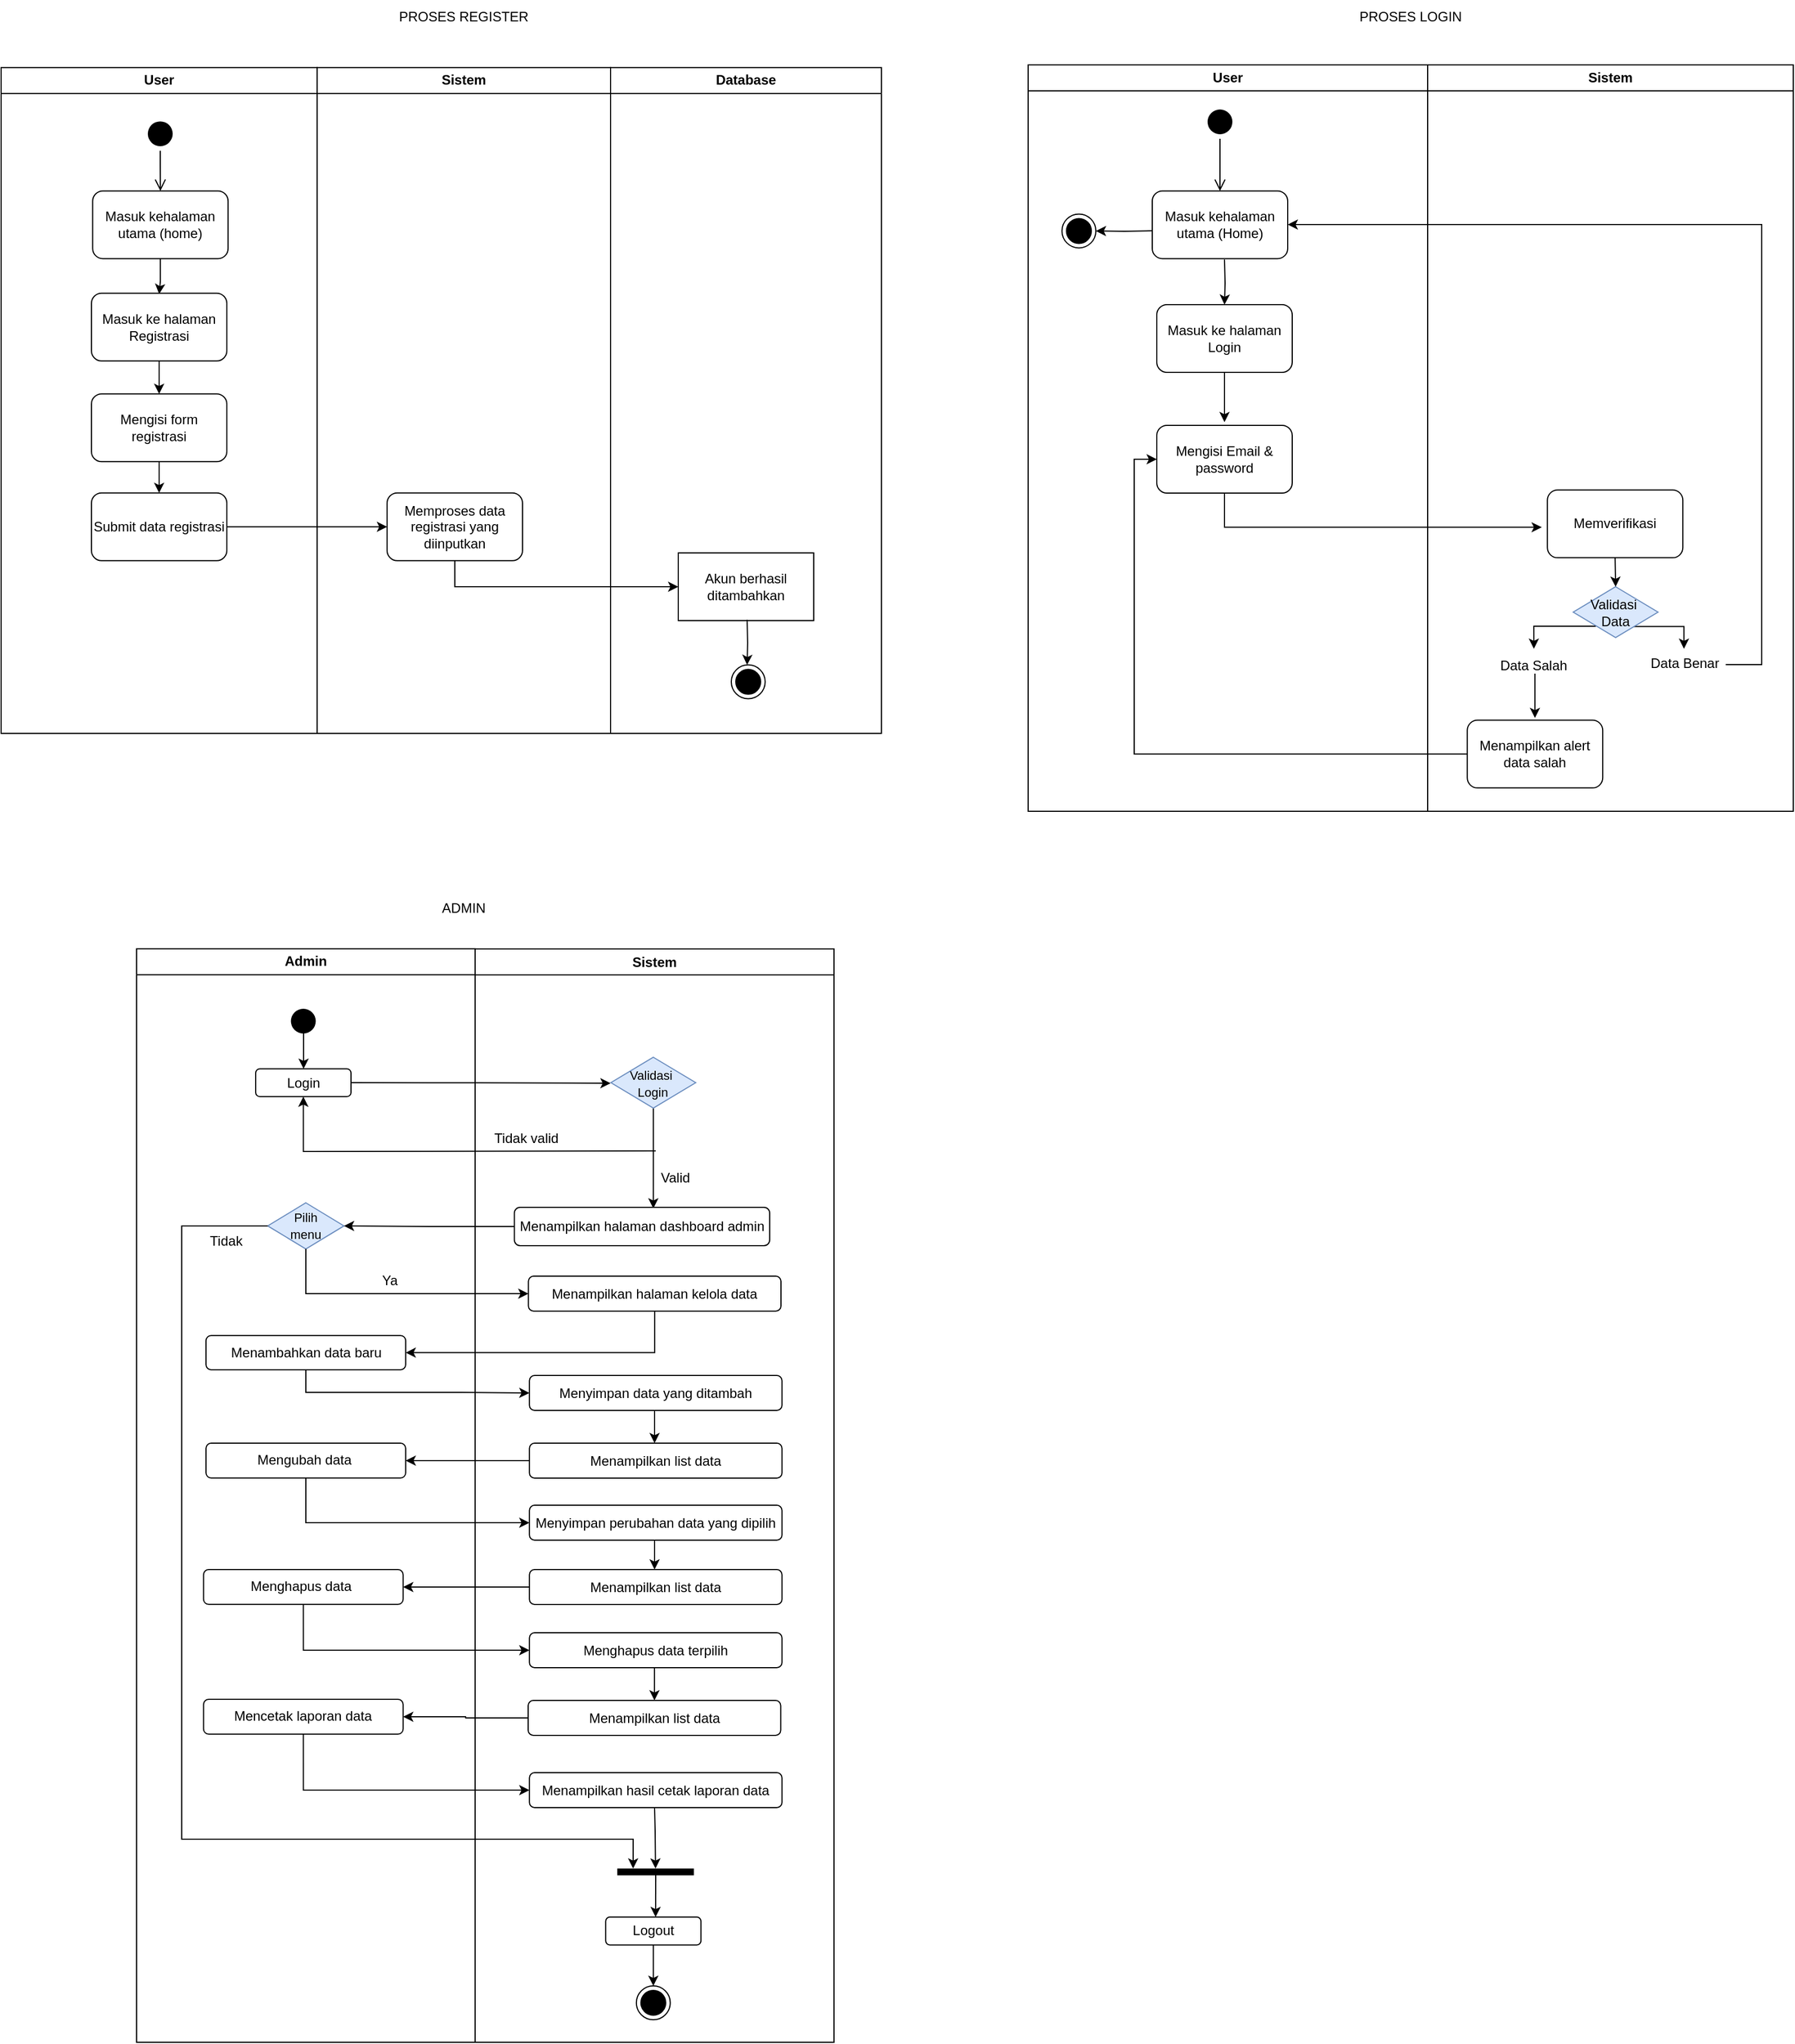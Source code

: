 <mxfile version="21.6.9" type="github">
  <diagram name="Page-1" id="e7e014a7-5840-1c2e-5031-d8a46d1fe8dd">
    <mxGraphModel dx="1257" dy="834" grid="1" gridSize="10" guides="1" tooltips="1" connect="1" arrows="1" fold="1" page="1" pageScale="1" pageWidth="1169" pageHeight="826" background="none" math="0" shadow="0">
      <root>
        <mxCell id="0" />
        <mxCell id="1" parent="0" />
        <mxCell id="n_CjR4kDcSBruVza5yp5-41" style="edgeStyle=orthogonalEdgeStyle;rounded=0;orthogonalLoop=1;jettySize=auto;html=1;" edge="1" parent="1" source="n_CjR4kDcSBruVza5yp5-56">
          <mxGeometry relative="1" as="geometry">
            <mxPoint x="300" y="420.59" as="targetPoint" />
          </mxGeometry>
        </mxCell>
        <mxCell id="n_CjR4kDcSBruVza5yp5-42" value="" style="ellipse;html=1;shape=startState;fillColor=#000000;strokeColor=none;" vertex="1" parent="1">
          <mxGeometry x="286" y="263.59" width="30" height="30" as="geometry" />
        </mxCell>
        <mxCell id="n_CjR4kDcSBruVza5yp5-43" value="" style="edgeStyle=orthogonalEdgeStyle;html=1;verticalAlign=bottom;endArrow=open;endSize=8;strokeColor=#000000;rounded=0;entryX=0.5;entryY=0;entryDx=0;entryDy=0;" edge="1" parent="1" source="n_CjR4kDcSBruVza5yp5-42" target="n_CjR4kDcSBruVza5yp5-56">
          <mxGeometry relative="1" as="geometry">
            <mxPoint x="300" y="353.59" as="targetPoint" />
            <Array as="points">
              <mxPoint x="301" y="306.31" />
              <mxPoint x="301" y="306.31" />
            </Array>
          </mxGeometry>
        </mxCell>
        <mxCell id="n_CjR4kDcSBruVza5yp5-44" style="edgeStyle=orthogonalEdgeStyle;rounded=0;orthogonalLoop=1;jettySize=auto;html=1;entryX=0.5;entryY=0;entryDx=0;entryDy=0;" edge="1" parent="1" source="n_CjR4kDcSBruVza5yp5-45" target="n_CjR4kDcSBruVza5yp5-47">
          <mxGeometry relative="1" as="geometry" />
        </mxCell>
        <mxCell id="n_CjR4kDcSBruVza5yp5-45" value="Masuk ke halaman Registrasi" style="rounded=1;whiteSpace=wrap;html=1;" vertex="1" parent="1">
          <mxGeometry x="240" y="419.9" width="120" height="60" as="geometry" />
        </mxCell>
        <mxCell id="n_CjR4kDcSBruVza5yp5-46" value="" style="edgeStyle=orthogonalEdgeStyle;rounded=0;orthogonalLoop=1;jettySize=auto;html=1;" edge="1" parent="1" source="n_CjR4kDcSBruVza5yp5-47" target="n_CjR4kDcSBruVza5yp5-49">
          <mxGeometry relative="1" as="geometry" />
        </mxCell>
        <mxCell id="n_CjR4kDcSBruVza5yp5-47" value="Mengisi form registrasi" style="rounded=1;whiteSpace=wrap;html=1;" vertex="1" parent="1">
          <mxGeometry x="240" y="509.11" width="120" height="60" as="geometry" />
        </mxCell>
        <mxCell id="n_CjR4kDcSBruVza5yp5-48" style="edgeStyle=orthogonalEdgeStyle;rounded=0;orthogonalLoop=1;jettySize=auto;html=1;exitX=1;exitY=0.5;exitDx=0;exitDy=0;" edge="1" parent="1" source="n_CjR4kDcSBruVza5yp5-49" target="n_CjR4kDcSBruVza5yp5-54">
          <mxGeometry relative="1" as="geometry">
            <mxPoint x="649" y="821.38" as="targetPoint" />
          </mxGeometry>
        </mxCell>
        <mxCell id="n_CjR4kDcSBruVza5yp5-49" value="Submit data registrasi" style="rounded=1;whiteSpace=wrap;html=1;" vertex="1" parent="1">
          <mxGeometry x="240" y="596.9" width="120" height="60" as="geometry" />
        </mxCell>
        <mxCell id="n_CjR4kDcSBruVza5yp5-53" value="Sistem" style="swimlane;whiteSpace=wrap;html=1;startSize=23;" vertex="1" parent="1">
          <mxGeometry x="440" y="219.9" width="260" height="590.1" as="geometry" />
        </mxCell>
        <mxCell id="n_CjR4kDcSBruVza5yp5-54" value="Memproses data registrasi yang diinputkan" style="rounded=1;whiteSpace=wrap;html=1;" vertex="1" parent="n_CjR4kDcSBruVza5yp5-53">
          <mxGeometry x="61.98" y="377.0" width="120" height="60" as="geometry" />
        </mxCell>
        <mxCell id="n_CjR4kDcSBruVza5yp5-55" value="User" style="swimlane;whiteSpace=wrap;html=1;startSize=23;" vertex="1" parent="1">
          <mxGeometry x="160" y="219.9" width="280" height="590.1" as="geometry" />
        </mxCell>
        <mxCell id="n_CjR4kDcSBruVza5yp5-56" value="Masuk kehalaman utama (home)" style="rounded=1;whiteSpace=wrap;html=1;" vertex="1" parent="n_CjR4kDcSBruVza5yp5-55">
          <mxGeometry x="81.12" y="109.31" width="120" height="60" as="geometry" />
        </mxCell>
        <mxCell id="n_CjR4kDcSBruVza5yp5-57" value="PROSES REGISTER" style="text;html=1;strokeColor=none;fillColor=none;align=center;verticalAlign=middle;whiteSpace=wrap;rounded=0;" vertex="1" parent="1">
          <mxGeometry x="430" y="160" width="280" height="30" as="geometry" />
        </mxCell>
        <mxCell id="n_CjR4kDcSBruVza5yp5-58" value="Database" style="swimlane;whiteSpace=wrap;html=1;startSize=23;" vertex="1" parent="1">
          <mxGeometry x="700" y="219.9" width="240" height="590.1" as="geometry" />
        </mxCell>
        <mxCell id="n_CjR4kDcSBruVza5yp5-59" value="Akun berhasil ditambahkan" style="rounded=0;whiteSpace=wrap;html=1;" vertex="1" parent="n_CjR4kDcSBruVza5yp5-58">
          <mxGeometry x="60.0" y="430.1" width="120" height="60" as="geometry" />
        </mxCell>
        <mxCell id="n_CjR4kDcSBruVza5yp5-60" value="" style="ellipse;html=1;shape=endState;fillColor=#000000;strokeColor=#000000;" vertex="1" parent="n_CjR4kDcSBruVza5yp5-58">
          <mxGeometry x="106.98" y="529.38" width="30" height="30" as="geometry" />
        </mxCell>
        <mxCell id="n_CjR4kDcSBruVza5yp5-61" value="" style="edgeStyle=orthogonalEdgeStyle;rounded=0;orthogonalLoop=1;jettySize=auto;html=1;" edge="1" parent="n_CjR4kDcSBruVza5yp5-58">
          <mxGeometry relative="1" as="geometry">
            <mxPoint x="120.98" y="489.38" as="sourcePoint" />
            <mxPoint x="120.98" y="529.38" as="targetPoint" />
          </mxGeometry>
        </mxCell>
        <mxCell id="n_CjR4kDcSBruVza5yp5-62" style="edgeStyle=orthogonalEdgeStyle;rounded=0;orthogonalLoop=1;jettySize=auto;html=1;exitX=0.5;exitY=1;exitDx=0;exitDy=0;entryX=0;entryY=0.5;entryDx=0;entryDy=0;" edge="1" parent="1" source="n_CjR4kDcSBruVza5yp5-54" target="n_CjR4kDcSBruVza5yp5-59">
          <mxGeometry relative="1" as="geometry" />
        </mxCell>
        <mxCell id="n_CjR4kDcSBruVza5yp5-63" style="edgeStyle=orthogonalEdgeStyle;rounded=0;orthogonalLoop=1;jettySize=auto;html=1;exitX=-0.041;exitY=0.588;exitDx=0;exitDy=0;exitPerimeter=0;entryX=1;entryY=0.5;entryDx=0;entryDy=0;" edge="1" parent="1" target="n_CjR4kDcSBruVza5yp5-79">
          <mxGeometry relative="1" as="geometry">
            <mxPoint x="1181.08" y="364.49" as="sourcePoint" />
            <mxPoint x="1136.0" y="364.754" as="targetPoint" />
          </mxGeometry>
        </mxCell>
        <mxCell id="n_CjR4kDcSBruVza5yp5-64" value="Masuk kehalaman utama (Home)" style="rounded=1;whiteSpace=wrap;html=1;" vertex="1" parent="1">
          <mxGeometry x="1180" y="329.21" width="120" height="60" as="geometry" />
        </mxCell>
        <mxCell id="n_CjR4kDcSBruVza5yp5-65" value="" style="ellipse;html=1;shape=startState;fillColor=#000000;strokeColor=none;" vertex="1" parent="1">
          <mxGeometry x="1225" y="253.0" width="30" height="30" as="geometry" />
        </mxCell>
        <mxCell id="n_CjR4kDcSBruVza5yp5-66" value="" style="edgeStyle=orthogonalEdgeStyle;html=1;verticalAlign=bottom;endArrow=open;endSize=8;strokeColor=#000000;rounded=0;entryX=0.5;entryY=0;entryDx=0;entryDy=0;" edge="1" parent="1" source="n_CjR4kDcSBruVza5yp5-65" target="n_CjR4kDcSBruVza5yp5-64">
          <mxGeometry relative="1" as="geometry">
            <mxPoint x="1240" y="343.0" as="targetPoint" />
          </mxGeometry>
        </mxCell>
        <mxCell id="n_CjR4kDcSBruVza5yp5-67" style="edgeStyle=orthogonalEdgeStyle;rounded=0;orthogonalLoop=1;jettySize=auto;html=1;exitX=0.5;exitY=1;exitDx=0;exitDy=0;entryX=0.5;entryY=-0.048;entryDx=0;entryDy=0;entryPerimeter=0;" edge="1" parent="1" source="n_CjR4kDcSBruVza5yp5-68" target="n_CjR4kDcSBruVza5yp5-70">
          <mxGeometry relative="1" as="geometry" />
        </mxCell>
        <mxCell id="n_CjR4kDcSBruVza5yp5-68" value="Masuk ke halaman Login" style="rounded=1;whiteSpace=wrap;html=1;" vertex="1" parent="1">
          <mxGeometry x="1184" y="430.0" width="120" height="60" as="geometry" />
        </mxCell>
        <mxCell id="n_CjR4kDcSBruVza5yp5-69" style="edgeStyle=orthogonalEdgeStyle;rounded=0;orthogonalLoop=1;jettySize=auto;html=1;exitX=0.5;exitY=1;exitDx=0;exitDy=0;" edge="1" parent="1" source="n_CjR4kDcSBruVza5yp5-70">
          <mxGeometry relative="1" as="geometry">
            <Array as="points">
              <mxPoint x="1244" y="627" />
            </Array>
            <mxPoint x="1525.12" y="627.31" as="targetPoint" />
          </mxGeometry>
        </mxCell>
        <mxCell id="n_CjR4kDcSBruVza5yp5-70" value="Mengisi Email &amp;amp; password" style="rounded=1;whiteSpace=wrap;html=1;" vertex="1" parent="1">
          <mxGeometry x="1184" y="537" width="120" height="60" as="geometry" />
        </mxCell>
        <mxCell id="n_CjR4kDcSBruVza5yp5-71" style="edgeStyle=orthogonalEdgeStyle;rounded=0;orthogonalLoop=1;jettySize=auto;html=1;entryX=0.5;entryY=0;entryDx=0;entryDy=0;" edge="1" parent="1" target="n_CjR4kDcSBruVza5yp5-68">
          <mxGeometry relative="1" as="geometry">
            <mxPoint x="1244" y="390.0" as="sourcePoint" />
          </mxGeometry>
        </mxCell>
        <mxCell id="n_CjR4kDcSBruVza5yp5-72" style="edgeStyle=orthogonalEdgeStyle;rounded=0;orthogonalLoop=1;jettySize=auto;html=1;exitX=0;exitY=1;exitDx=0;exitDy=0;entryX=0.5;entryY=0;entryDx=0;entryDy=0;" edge="1" parent="1">
          <mxGeometry relative="1" as="geometry">
            <Array as="points">
              <mxPoint x="1518.12" y="715" />
            </Array>
            <mxPoint x="1573.12" y="715" as="sourcePoint" />
            <mxPoint x="1518.12" y="735" as="targetPoint" />
          </mxGeometry>
        </mxCell>
        <mxCell id="n_CjR4kDcSBruVza5yp5-73" style="edgeStyle=orthogonalEdgeStyle;rounded=0;orthogonalLoop=1;jettySize=auto;html=1;entryX=0.5;entryY=0;entryDx=0;entryDy=0;" edge="1" parent="1">
          <mxGeometry relative="1" as="geometry">
            <mxPoint x="1600.12" y="715.31" as="sourcePoint" />
            <mxPoint x="1651.12" y="735" as="targetPoint" />
            <Array as="points">
              <mxPoint x="1651.12" y="715" />
            </Array>
          </mxGeometry>
        </mxCell>
        <mxCell id="n_CjR4kDcSBruVza5yp5-74" value="Validasi&amp;nbsp;&lt;br&gt;Data" style="rhombus;whiteSpace=wrap;html=1;fillColor=#dae8fc;strokeColor=#6c8ebf;" vertex="1" parent="1">
          <mxGeometry x="1553" y="680" width="75.12" height="45" as="geometry" />
        </mxCell>
        <mxCell id="n_CjR4kDcSBruVza5yp5-75" value="" style="edgeStyle=orthogonalEdgeStyle;rounded=0;orthogonalLoop=1;jettySize=auto;html=1;" edge="1" parent="1">
          <mxGeometry relative="1" as="geometry">
            <mxPoint x="1519.077" y="757" as="sourcePoint" />
            <mxPoint x="1519.077" y="796.31" as="targetPoint" />
          </mxGeometry>
        </mxCell>
        <mxCell id="n_CjR4kDcSBruVza5yp5-76" value="Data Salah" style="text;html=1;strokeColor=none;fillColor=none;align=center;verticalAlign=middle;whiteSpace=wrap;rounded=0;" vertex="1" parent="1">
          <mxGeometry x="1478.12" y="735" width="80" height="30" as="geometry" />
        </mxCell>
        <mxCell id="n_CjR4kDcSBruVza5yp5-77" style="edgeStyle=orthogonalEdgeStyle;rounded=0;orthogonalLoop=1;jettySize=auto;html=1;exitX=0.5;exitY=1;exitDx=0;exitDy=0;entryX=0.5;entryY=0;entryDx=0;entryDy=0;" edge="1" parent="1" source="n_CjR4kDcSBruVza5yp5-78" target="n_CjR4kDcSBruVza5yp5-74">
          <mxGeometry relative="1" as="geometry" />
        </mxCell>
        <mxCell id="n_CjR4kDcSBruVza5yp5-78" value="Memverifikasi" style="whiteSpace=wrap;html=1;rounded=1;" vertex="1" parent="1">
          <mxGeometry x="1530.12" y="594.31" width="120" height="60" as="geometry" />
        </mxCell>
        <mxCell id="n_CjR4kDcSBruVza5yp5-79" value="" style="ellipse;html=1;shape=endState;fillColor=#000000;strokeColor=#000000;" vertex="1" parent="1">
          <mxGeometry x="1100" y="349.69" width="30" height="30" as="geometry" />
        </mxCell>
        <mxCell id="n_CjR4kDcSBruVza5yp5-80" value="PROSES LOGIN" style="text;html=1;strokeColor=none;fillColor=none;align=center;verticalAlign=middle;whiteSpace=wrap;rounded=0;" vertex="1" parent="1">
          <mxGeometry x="1269" y="160.0" width="280" height="30" as="geometry" />
        </mxCell>
        <mxCell id="n_CjR4kDcSBruVza5yp5-81" style="edgeStyle=orthogonalEdgeStyle;rounded=0;orthogonalLoop=1;jettySize=auto;html=1;" edge="1" parent="1" target="n_CjR4kDcSBruVza5yp5-64">
          <mxGeometry relative="1" as="geometry">
            <Array as="points">
              <mxPoint x="1720" y="749.04" />
              <mxPoint x="1720" y="359.04" />
            </Array>
            <mxPoint x="1688.12" y="749.04" as="sourcePoint" />
            <mxPoint x="1310" y="359.04" as="targetPoint" />
          </mxGeometry>
        </mxCell>
        <mxCell id="n_CjR4kDcSBruVza5yp5-82" style="edgeStyle=orthogonalEdgeStyle;rounded=0;orthogonalLoop=1;jettySize=auto;html=1;entryX=0;entryY=0.5;entryDx=0;entryDy=0;" edge="1" parent="1" source="n_CjR4kDcSBruVza5yp5-83" target="n_CjR4kDcSBruVza5yp5-70">
          <mxGeometry relative="1" as="geometry" />
        </mxCell>
        <mxCell id="n_CjR4kDcSBruVza5yp5-83" value="Menampilkan alert data salah" style="rounded=1;whiteSpace=wrap;html=1;" vertex="1" parent="1">
          <mxGeometry x="1459.12" y="798.31" width="120" height="60" as="geometry" />
        </mxCell>
        <mxCell id="n_CjR4kDcSBruVza5yp5-84" value="User" style="swimlane;whiteSpace=wrap;html=1;" vertex="1" parent="1">
          <mxGeometry x="1070" y="217.49" width="354" height="661.55" as="geometry" />
        </mxCell>
        <mxCell id="n_CjR4kDcSBruVza5yp5-85" value="Sistem" style="swimlane;whiteSpace=wrap;html=1;startSize=23;" vertex="1" parent="1">
          <mxGeometry x="1424" y="217.49" width="324" height="661.55" as="geometry" />
        </mxCell>
        <mxCell id="n_CjR4kDcSBruVza5yp5-86" value="Data Benar" style="text;html=1;strokeColor=none;fillColor=none;align=center;verticalAlign=middle;whiteSpace=wrap;rounded=0;" vertex="1" parent="n_CjR4kDcSBruVza5yp5-85">
          <mxGeometry x="188.12" y="515.1" width="80" height="30" as="geometry" />
        </mxCell>
        <mxCell id="n_CjR4kDcSBruVza5yp5-97" value="Sistem" style="swimlane;whiteSpace=wrap;html=1;startSize=23;" vertex="1" parent="1">
          <mxGeometry x="580" y="1001" width="318" height="969" as="geometry" />
        </mxCell>
        <mxCell id="n_CjR4kDcSBruVza5yp5-130" style="edgeStyle=orthogonalEdgeStyle;rounded=0;orthogonalLoop=1;jettySize=auto;html=1;exitX=0.5;exitY=1;exitDx=0;exitDy=0;entryX=0.5;entryY=0;entryDx=0;entryDy=0;" edge="1" parent="n_CjR4kDcSBruVza5yp5-97" source="n_CjR4kDcSBruVza5yp5-109">
          <mxGeometry relative="1" as="geometry">
            <mxPoint x="157.89" y="230.0" as="targetPoint" />
          </mxGeometry>
        </mxCell>
        <mxCell id="n_CjR4kDcSBruVza5yp5-109" value="&lt;font style=&quot;font-size: 11px;&quot;&gt;Validasi&amp;nbsp;&lt;br&gt;Login&lt;/font&gt;" style="rhombus;whiteSpace=wrap;html=1;fillColor=#dae8fc;strokeColor=#6c8ebf;" vertex="1" parent="n_CjR4kDcSBruVza5yp5-97">
          <mxGeometry x="120.33" y="96.0" width="75.12" height="45" as="geometry" />
        </mxCell>
        <mxCell id="n_CjR4kDcSBruVza5yp5-111" value="Menampilkan halaman dashboard admin" style="rounded=1;whiteSpace=wrap;html=1;" vertex="1" parent="n_CjR4kDcSBruVza5yp5-97">
          <mxGeometry x="34.78" y="229" width="226.22" height="34" as="geometry" />
        </mxCell>
        <mxCell id="n_CjR4kDcSBruVza5yp5-123" value="Tidak valid" style="text;html=1;align=center;verticalAlign=middle;resizable=0;points=[];autosize=1;strokeColor=none;fillColor=none;" vertex="1" parent="n_CjR4kDcSBruVza5yp5-97">
          <mxGeometry x="5" y="153" width="80" height="30" as="geometry" />
        </mxCell>
        <mxCell id="n_CjR4kDcSBruVza5yp5-125" value="Menampilkan halaman kelola data" style="rounded=1;whiteSpace=wrap;html=1;" vertex="1" parent="n_CjR4kDcSBruVza5yp5-97">
          <mxGeometry x="47.22" y="290" width="223.78" height="31" as="geometry" />
        </mxCell>
        <mxCell id="n_CjR4kDcSBruVza5yp5-133" style="edgeStyle=orthogonalEdgeStyle;rounded=0;orthogonalLoop=1;jettySize=auto;html=1;exitX=0.5;exitY=1;exitDx=0;exitDy=0;entryX=0.5;entryY=0;entryDx=0;entryDy=0;" edge="1" parent="n_CjR4kDcSBruVza5yp5-97">
          <mxGeometry relative="1" as="geometry">
            <mxPoint x="159.0" y="408" as="sourcePoint" />
            <mxPoint x="159.0" y="438" as="targetPoint" />
          </mxGeometry>
        </mxCell>
        <mxCell id="n_CjR4kDcSBruVza5yp5-129" value="Menyimpan data yang ditambah" style="rounded=1;whiteSpace=wrap;html=1;" vertex="1" parent="n_CjR4kDcSBruVza5yp5-97">
          <mxGeometry x="48.11" y="378" width="223.78" height="31" as="geometry" />
        </mxCell>
        <mxCell id="n_CjR4kDcSBruVza5yp5-132" value="Menampilkan list data" style="rounded=1;whiteSpace=wrap;html=1;" vertex="1" parent="n_CjR4kDcSBruVza5yp5-97">
          <mxGeometry x="48.11" y="438" width="223.78" height="31" as="geometry" />
        </mxCell>
        <mxCell id="n_CjR4kDcSBruVza5yp5-140" style="edgeStyle=orthogonalEdgeStyle;rounded=0;orthogonalLoop=1;jettySize=auto;html=1;exitX=0.5;exitY=1;exitDx=0;exitDy=0;entryX=0.5;entryY=0;entryDx=0;entryDy=0;" edge="1" parent="n_CjR4kDcSBruVza5yp5-97">
          <mxGeometry relative="1" as="geometry">
            <mxPoint x="159.0" y="523" as="sourcePoint" />
            <mxPoint x="159.0" y="550" as="targetPoint" />
          </mxGeometry>
        </mxCell>
        <mxCell id="n_CjR4kDcSBruVza5yp5-135" value="Menyimpan perubahan data yang dipilih" style="rounded=1;whiteSpace=wrap;html=1;" vertex="1" parent="n_CjR4kDcSBruVza5yp5-97">
          <mxGeometry x="48.11" y="493" width="223.78" height="31" as="geometry" />
        </mxCell>
        <mxCell id="n_CjR4kDcSBruVza5yp5-137" value="Menampilkan list data" style="rounded=1;whiteSpace=wrap;html=1;" vertex="1" parent="n_CjR4kDcSBruVza5yp5-97">
          <mxGeometry x="48.11" y="550" width="223.78" height="31" as="geometry" />
        </mxCell>
        <mxCell id="n_CjR4kDcSBruVza5yp5-144" style="edgeStyle=orthogonalEdgeStyle;rounded=0;orthogonalLoop=1;jettySize=auto;html=1;exitX=0.5;exitY=1;exitDx=0;exitDy=0;entryX=0.5;entryY=0;entryDx=0;entryDy=0;" edge="1" parent="n_CjR4kDcSBruVza5yp5-97" source="n_CjR4kDcSBruVza5yp5-141" target="n_CjR4kDcSBruVza5yp5-143">
          <mxGeometry relative="1" as="geometry" />
        </mxCell>
        <mxCell id="n_CjR4kDcSBruVza5yp5-141" value="Menghapus data terpilih" style="rounded=1;whiteSpace=wrap;html=1;" vertex="1" parent="n_CjR4kDcSBruVza5yp5-97">
          <mxGeometry x="48.11" y="606" width="223.78" height="31" as="geometry" />
        </mxCell>
        <mxCell id="n_CjR4kDcSBruVza5yp5-143" value="Menampilkan list data" style="rounded=1;whiteSpace=wrap;html=1;" vertex="1" parent="n_CjR4kDcSBruVza5yp5-97">
          <mxGeometry x="47" y="666" width="223.78" height="31" as="geometry" />
        </mxCell>
        <mxCell id="n_CjR4kDcSBruVza5yp5-151" style="edgeStyle=orthogonalEdgeStyle;rounded=0;orthogonalLoop=1;jettySize=auto;html=1;exitX=0.5;exitY=1;exitDx=0;exitDy=0;" edge="1" parent="n_CjR4kDcSBruVza5yp5-97" target="n_CjR4kDcSBruVza5yp5-150">
          <mxGeometry relative="1" as="geometry">
            <mxPoint x="159.0" y="761" as="sourcePoint" />
            <mxPoint x="158.9" y="798" as="targetPoint" />
          </mxGeometry>
        </mxCell>
        <mxCell id="n_CjR4kDcSBruVza5yp5-146" value="Menampilkan hasil cetak laporan data" style="rounded=1;whiteSpace=wrap;html=1;" vertex="1" parent="n_CjR4kDcSBruVza5yp5-97">
          <mxGeometry x="48.11" y="730" width="223.78" height="31" as="geometry" />
        </mxCell>
        <mxCell id="n_CjR4kDcSBruVza5yp5-150" value="" style="line;strokeWidth=6;html=1;perimeter=backbonePerimeter;points=[];outlineConnect=0;" vertex="1" parent="n_CjR4kDcSBruVza5yp5-97">
          <mxGeometry x="125.94" y="798" width="67.89" height="40" as="geometry" />
        </mxCell>
        <mxCell id="n_CjR4kDcSBruVza5yp5-166" style="edgeStyle=orthogonalEdgeStyle;rounded=0;orthogonalLoop=1;jettySize=auto;html=1;exitX=0.5;exitY=1;exitDx=0;exitDy=0;entryX=0.5;entryY=0;entryDx=0;entryDy=0;" edge="1" parent="n_CjR4kDcSBruVza5yp5-97" source="n_CjR4kDcSBruVza5yp5-152" target="n_CjR4kDcSBruVza5yp5-154">
          <mxGeometry relative="1" as="geometry" />
        </mxCell>
        <mxCell id="n_CjR4kDcSBruVza5yp5-152" value="Logout" style="rounded=1;whiteSpace=wrap;html=1;" vertex="1" parent="n_CjR4kDcSBruVza5yp5-97">
          <mxGeometry x="115.67" y="858" width="84.44" height="24.69" as="geometry" />
        </mxCell>
        <mxCell id="n_CjR4kDcSBruVza5yp5-154" value="" style="ellipse;html=1;shape=endState;fillColor=#000000;strokeColor=#000000;" vertex="1" parent="n_CjR4kDcSBruVza5yp5-97">
          <mxGeometry x="142.89" y="919" width="30" height="30" as="geometry" />
        </mxCell>
        <mxCell id="n_CjR4kDcSBruVza5yp5-99" value="Admin" style="swimlane;whiteSpace=wrap;html=1;startSize=23;" vertex="1" parent="1">
          <mxGeometry x="280" y="1000.9" width="300" height="969.1" as="geometry" />
        </mxCell>
        <mxCell id="n_CjR4kDcSBruVza5yp5-118" style="edgeStyle=orthogonalEdgeStyle;rounded=0;orthogonalLoop=1;jettySize=auto;html=1;exitX=1;exitY=0.5;exitDx=0;exitDy=0;" edge="1" parent="n_CjR4kDcSBruVza5yp5-99" source="n_CjR4kDcSBruVza5yp5-100">
          <mxGeometry relative="1" as="geometry">
            <mxPoint x="420" y="119.1" as="targetPoint" />
          </mxGeometry>
        </mxCell>
        <mxCell id="n_CjR4kDcSBruVza5yp5-100" value="Login" style="rounded=1;whiteSpace=wrap;html=1;" vertex="1" parent="n_CjR4kDcSBruVza5yp5-99">
          <mxGeometry x="105.56" y="106.31" width="84.44" height="24.69" as="geometry" />
        </mxCell>
        <mxCell id="n_CjR4kDcSBruVza5yp5-113" value="&lt;span style=&quot;font-size: 11px;&quot;&gt;Pilih &lt;br&gt;menu&lt;/span&gt;" style="rhombus;whiteSpace=wrap;html=1;fillColor=#dae8fc;strokeColor=#6c8ebf;" vertex="1" parent="n_CjR4kDcSBruVza5yp5-99">
          <mxGeometry x="116.22" y="225.1" width="67.56" height="40.9" as="geometry" />
        </mxCell>
        <mxCell id="n_CjR4kDcSBruVza5yp5-114" value="Menambahkan data baru" style="rounded=1;whiteSpace=wrap;html=1;" vertex="1" parent="n_CjR4kDcSBruVza5yp5-99">
          <mxGeometry x="61.55" y="342.68" width="176.89" height="30.42" as="geometry" />
        </mxCell>
        <mxCell id="n_CjR4kDcSBruVza5yp5-115" value="Mengubah data&amp;nbsp;" style="rounded=1;whiteSpace=wrap;html=1;" vertex="1" parent="n_CjR4kDcSBruVza5yp5-99">
          <mxGeometry x="61.55" y="438.1" width="176.89" height="30.9" as="geometry" />
        </mxCell>
        <mxCell id="n_CjR4kDcSBruVza5yp5-116" value="Menghapus data&amp;nbsp;" style="rounded=1;whiteSpace=wrap;html=1;" vertex="1" parent="n_CjR4kDcSBruVza5yp5-99">
          <mxGeometry x="59.33" y="550.1" width="176.89" height="30.9" as="geometry" />
        </mxCell>
        <mxCell id="n_CjR4kDcSBruVza5yp5-117" value="Mencetak laporan data" style="rounded=1;whiteSpace=wrap;html=1;" vertex="1" parent="n_CjR4kDcSBruVza5yp5-99">
          <mxGeometry x="59.33" y="665.1" width="176.89" height="30.9" as="geometry" />
        </mxCell>
        <mxCell id="n_CjR4kDcSBruVza5yp5-127" value="Ya" style="text;html=1;align=center;verticalAlign=middle;resizable=0;points=[];autosize=1;strokeColor=none;fillColor=none;" vertex="1" parent="n_CjR4kDcSBruVza5yp5-99">
          <mxGeometry x="203.89" y="279.1" width="40" height="30" as="geometry" />
        </mxCell>
        <mxCell id="n_CjR4kDcSBruVza5yp5-158" value="Tidak" style="text;html=1;align=center;verticalAlign=middle;resizable=0;points=[];autosize=1;strokeColor=none;fillColor=none;" vertex="1" parent="n_CjR4kDcSBruVza5yp5-99">
          <mxGeometry x="54.33" y="244.1" width="50" height="30" as="geometry" />
        </mxCell>
        <mxCell id="n_CjR4kDcSBruVza5yp5-159" value="" style="edgeStyle=orthogonalEdgeStyle;rounded=0;orthogonalLoop=1;jettySize=auto;html=1;exitX=0.437;exitY=0.815;exitDx=0;exitDy=0;exitPerimeter=0;" edge="1" parent="n_CjR4kDcSBruVza5yp5-99" source="n_CjR4kDcSBruVza5yp5-89" target="n_CjR4kDcSBruVza5yp5-100">
          <mxGeometry relative="1" as="geometry">
            <Array as="points">
              <mxPoint x="148" y="74" />
            </Array>
          </mxGeometry>
        </mxCell>
        <mxCell id="n_CjR4kDcSBruVza5yp5-89" value="" style="ellipse;html=1;shape=startState;fillColor=#000000;strokeColor=none;" vertex="1" parent="n_CjR4kDcSBruVza5yp5-99">
          <mxGeometry x="132.78" y="49.1" width="30" height="30" as="geometry" />
        </mxCell>
        <mxCell id="n_CjR4kDcSBruVza5yp5-101" value="ADMIN" style="text;html=1;strokeColor=none;fillColor=none;align=center;verticalAlign=middle;whiteSpace=wrap;rounded=0;" vertex="1" parent="1">
          <mxGeometry x="430" y="950" width="280" height="30" as="geometry" />
        </mxCell>
        <mxCell id="n_CjR4kDcSBruVza5yp5-120" style="edgeStyle=orthogonalEdgeStyle;rounded=0;orthogonalLoop=1;jettySize=auto;html=1;entryX=0.5;entryY=1;entryDx=0;entryDy=0;" edge="1" parent="1" target="n_CjR4kDcSBruVza5yp5-100">
          <mxGeometry relative="1" as="geometry">
            <mxPoint x="740" y="1180" as="sourcePoint" />
            <mxPoint x="430" y="1150.9" as="targetPoint" />
          </mxGeometry>
        </mxCell>
        <mxCell id="n_CjR4kDcSBruVza5yp5-122" value="Valid" style="text;html=1;align=center;verticalAlign=middle;resizable=0;points=[];autosize=1;strokeColor=none;fillColor=none;" vertex="1" parent="1">
          <mxGeometry x="732" y="1189" width="50" height="30" as="geometry" />
        </mxCell>
        <mxCell id="n_CjR4kDcSBruVza5yp5-124" style="edgeStyle=orthogonalEdgeStyle;rounded=0;orthogonalLoop=1;jettySize=auto;html=1;exitX=0;exitY=0.5;exitDx=0;exitDy=0;entryX=1;entryY=0.5;entryDx=0;entryDy=0;" edge="1" parent="1" source="n_CjR4kDcSBruVza5yp5-111" target="n_CjR4kDcSBruVza5yp5-113">
          <mxGeometry relative="1" as="geometry" />
        </mxCell>
        <mxCell id="n_CjR4kDcSBruVza5yp5-126" style="edgeStyle=orthogonalEdgeStyle;rounded=0;orthogonalLoop=1;jettySize=auto;html=1;exitX=0.5;exitY=1;exitDx=0;exitDy=0;entryX=0;entryY=0.5;entryDx=0;entryDy=0;" edge="1" parent="1" source="n_CjR4kDcSBruVza5yp5-113" target="n_CjR4kDcSBruVza5yp5-125">
          <mxGeometry relative="1" as="geometry" />
        </mxCell>
        <mxCell id="n_CjR4kDcSBruVza5yp5-128" style="edgeStyle=orthogonalEdgeStyle;rounded=0;orthogonalLoop=1;jettySize=auto;html=1;exitX=0.5;exitY=1;exitDx=0;exitDy=0;entryX=1;entryY=0.5;entryDx=0;entryDy=0;" edge="1" parent="1" source="n_CjR4kDcSBruVza5yp5-125" target="n_CjR4kDcSBruVza5yp5-114">
          <mxGeometry relative="1" as="geometry" />
        </mxCell>
        <mxCell id="n_CjR4kDcSBruVza5yp5-136" style="edgeStyle=orthogonalEdgeStyle;rounded=0;orthogonalLoop=1;jettySize=auto;html=1;exitX=0.5;exitY=1;exitDx=0;exitDy=0;entryX=0;entryY=0.5;entryDx=0;entryDy=0;" edge="1" parent="1" source="n_CjR4kDcSBruVza5yp5-115" target="n_CjR4kDcSBruVza5yp5-135">
          <mxGeometry relative="1" as="geometry" />
        </mxCell>
        <mxCell id="n_CjR4kDcSBruVza5yp5-138" style="edgeStyle=orthogonalEdgeStyle;rounded=0;orthogonalLoop=1;jettySize=auto;html=1;exitX=0;exitY=0.5;exitDx=0;exitDy=0;entryX=1;entryY=0.5;entryDx=0;entryDy=0;" edge="1" parent="1" source="n_CjR4kDcSBruVza5yp5-137" target="n_CjR4kDcSBruVza5yp5-116">
          <mxGeometry relative="1" as="geometry" />
        </mxCell>
        <mxCell id="n_CjR4kDcSBruVza5yp5-139" style="edgeStyle=orthogonalEdgeStyle;rounded=0;orthogonalLoop=1;jettySize=auto;html=1;exitX=0.5;exitY=1;exitDx=0;exitDy=0;entryX=0;entryY=0.5;entryDx=0;entryDy=0;" edge="1" parent="1" source="n_CjR4kDcSBruVza5yp5-114" target="n_CjR4kDcSBruVza5yp5-129">
          <mxGeometry relative="1" as="geometry">
            <Array as="points">
              <mxPoint x="430" y="1394" />
              <mxPoint x="568" y="1394" />
            </Array>
          </mxGeometry>
        </mxCell>
        <mxCell id="n_CjR4kDcSBruVza5yp5-142" style="edgeStyle=orthogonalEdgeStyle;rounded=0;orthogonalLoop=1;jettySize=auto;html=1;exitX=0.5;exitY=1;exitDx=0;exitDy=0;entryX=0;entryY=0.5;entryDx=0;entryDy=0;" edge="1" parent="1" source="n_CjR4kDcSBruVza5yp5-116" target="n_CjR4kDcSBruVza5yp5-141">
          <mxGeometry relative="1" as="geometry" />
        </mxCell>
        <mxCell id="n_CjR4kDcSBruVza5yp5-145" style="edgeStyle=orthogonalEdgeStyle;rounded=0;orthogonalLoop=1;jettySize=auto;html=1;exitX=0;exitY=0.5;exitDx=0;exitDy=0;entryX=1;entryY=0.5;entryDx=0;entryDy=0;" edge="1" parent="1" source="n_CjR4kDcSBruVza5yp5-143" target="n_CjR4kDcSBruVza5yp5-117">
          <mxGeometry relative="1" as="geometry" />
        </mxCell>
        <mxCell id="n_CjR4kDcSBruVza5yp5-153" style="edgeStyle=orthogonalEdgeStyle;rounded=0;orthogonalLoop=1;jettySize=auto;html=1;exitX=0.5;exitY=1;exitDx=0;exitDy=0;" edge="1" parent="1">
          <mxGeometry relative="1" as="geometry">
            <mxPoint x="740.0" y="1822" as="sourcePoint" />
            <mxPoint x="739.9" y="1859" as="targetPoint" />
          </mxGeometry>
        </mxCell>
        <mxCell id="n_CjR4kDcSBruVza5yp5-156" style="edgeStyle=orthogonalEdgeStyle;rounded=0;orthogonalLoop=1;jettySize=auto;html=1;exitX=0;exitY=0.5;exitDx=0;exitDy=0;" edge="1" parent="1" source="n_CjR4kDcSBruVza5yp5-113" target="n_CjR4kDcSBruVza5yp5-150">
          <mxGeometry relative="1" as="geometry">
            <mxPoint x="391.22" y="1251.45" as="sourcePoint" />
            <mxPoint x="708" y="1805" as="targetPoint" />
            <Array as="points">
              <mxPoint x="320" y="1246" />
              <mxPoint x="320" y="1790" />
              <mxPoint x="720" y="1790" />
            </Array>
          </mxGeometry>
        </mxCell>
        <mxCell id="n_CjR4kDcSBruVza5yp5-160" style="edgeStyle=orthogonalEdgeStyle;rounded=0;orthogonalLoop=1;jettySize=auto;html=1;exitX=0;exitY=0.5;exitDx=0;exitDy=0;entryX=1;entryY=0.5;entryDx=0;entryDy=0;" edge="1" parent="1" source="n_CjR4kDcSBruVza5yp5-132" target="n_CjR4kDcSBruVza5yp5-115">
          <mxGeometry relative="1" as="geometry" />
        </mxCell>
        <mxCell id="n_CjR4kDcSBruVza5yp5-164" style="edgeStyle=orthogonalEdgeStyle;rounded=0;orthogonalLoop=1;jettySize=auto;html=1;exitX=0.5;exitY=1;exitDx=0;exitDy=0;entryX=0;entryY=0.5;entryDx=0;entryDy=0;" edge="1" parent="1" source="n_CjR4kDcSBruVza5yp5-117" target="n_CjR4kDcSBruVza5yp5-146">
          <mxGeometry relative="1" as="geometry" />
        </mxCell>
      </root>
    </mxGraphModel>
  </diagram>
</mxfile>

